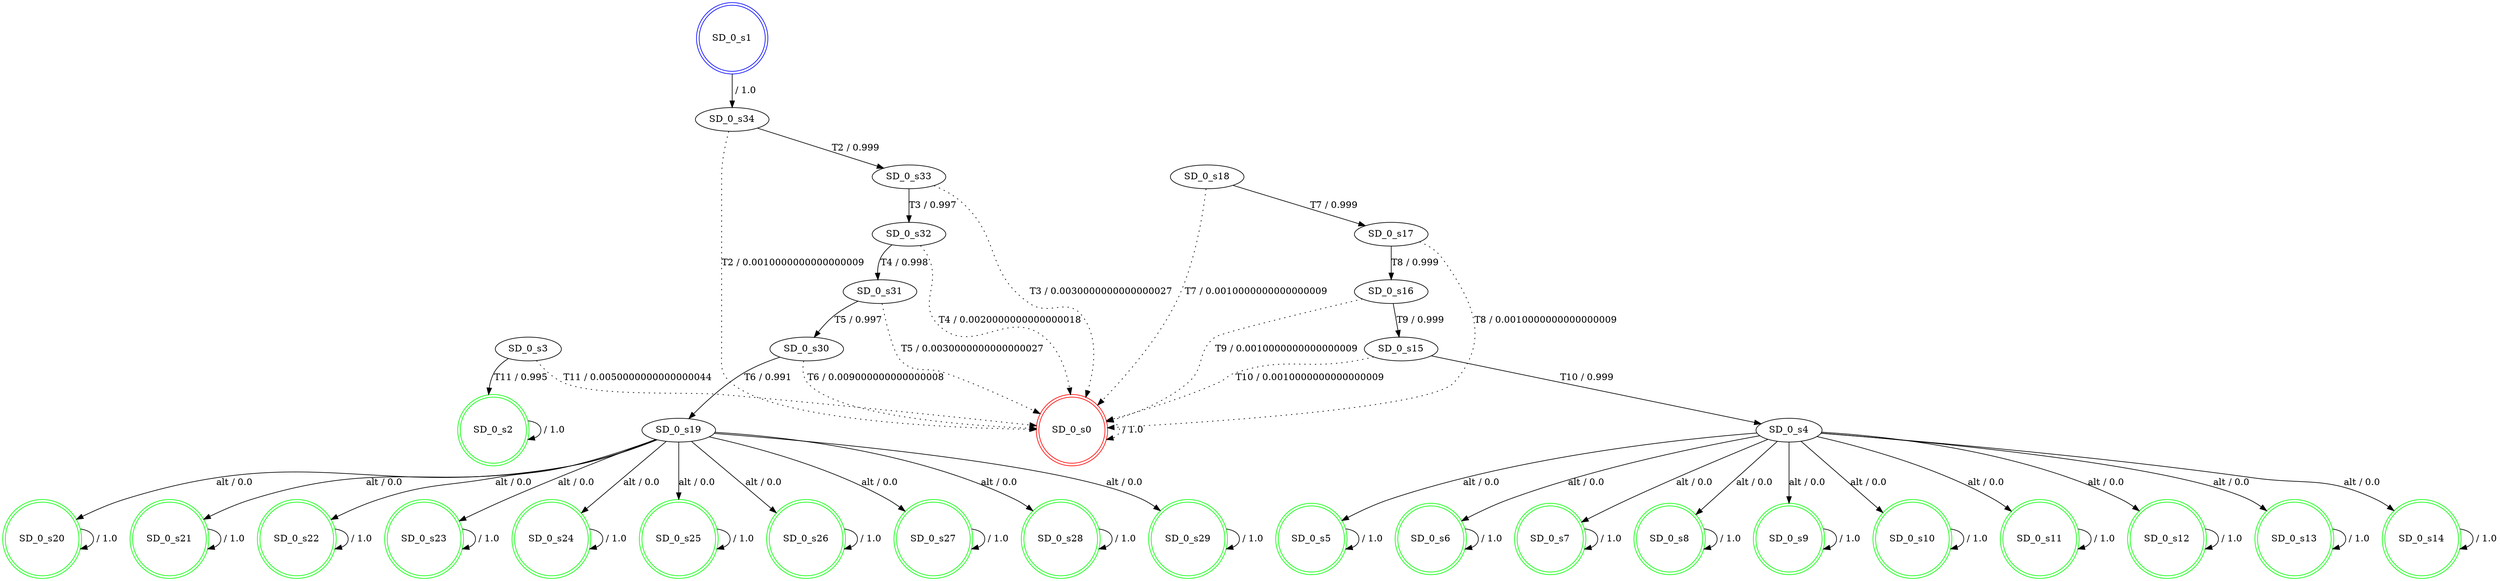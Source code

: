 digraph graphname {
SD_0_s0 [label="SD_0_s0",color=red,shape=doublecircle ];
SD_0_s1 [label="SD_0_s1",color=blue,shape=doublecircle ];
SD_0_s2 [label="SD_0_s2",color=green,shape=doublecircle ];
SD_0_s3 [label="SD_0_s3" ];
SD_0_s4 [label="SD_0_s4" ];
SD_0_s5 [label="SD_0_s5",color=green,shape=doublecircle ];
SD_0_s6 [label="SD_0_s6",color=green,shape=doublecircle ];
SD_0_s7 [label="SD_0_s7",color=green,shape=doublecircle ];
SD_0_s8 [label="SD_0_s8",color=green,shape=doublecircle ];
SD_0_s9 [label="SD_0_s9",color=green,shape=doublecircle ];
SD_0_s10 [label="SD_0_s10",color=green,shape=doublecircle ];
SD_0_s11 [label="SD_0_s11",color=green,shape=doublecircle ];
SD_0_s12 [label="SD_0_s12",color=green,shape=doublecircle ];
SD_0_s13 [label="SD_0_s13",color=green,shape=doublecircle ];
SD_0_s14 [label="SD_0_s14",color=green,shape=doublecircle ];
SD_0_s15 [label="SD_0_s15" ];
SD_0_s16 [label="SD_0_s16" ];
SD_0_s17 [label="SD_0_s17" ];
SD_0_s18 [label="SD_0_s18" ];
SD_0_s19 [label="SD_0_s19" ];
SD_0_s20 [label="SD_0_s20",color=green,shape=doublecircle ];
SD_0_s21 [label="SD_0_s21",color=green,shape=doublecircle ];
SD_0_s22 [label="SD_0_s22",color=green,shape=doublecircle ];
SD_0_s23 [label="SD_0_s23",color=green,shape=doublecircle ];
SD_0_s24 [label="SD_0_s24",color=green,shape=doublecircle ];
SD_0_s25 [label="SD_0_s25",color=green,shape=doublecircle ];
SD_0_s26 [label="SD_0_s26",color=green,shape=doublecircle ];
SD_0_s27 [label="SD_0_s27",color=green,shape=doublecircle ];
SD_0_s28 [label="SD_0_s28",color=green,shape=doublecircle ];
SD_0_s29 [label="SD_0_s29",color=green,shape=doublecircle ];
SD_0_s30 [label="SD_0_s30" ];
SD_0_s31 [label="SD_0_s31" ];
SD_0_s32 [label="SD_0_s32" ];
SD_0_s33 [label="SD_0_s33" ];
SD_0_s34 [label="SD_0_s34" ];
SD_0_s0 -> SD_0_s0 [label=" / 1.0", style=dotted];
SD_0_s1 -> SD_0_s34 [label=" / 1.0"];
SD_0_s2 -> SD_0_s2 [label=" / 1.0"];
SD_0_s3 -> SD_0_s2 [label="T11 / 0.995"];
SD_0_s3 -> SD_0_s0 [label="T11 / 0.0050000000000000044", style=dotted];
SD_0_s4 -> SD_0_s5 [label="alt / 0.0"];
SD_0_s4 -> SD_0_s6 [label="alt / 0.0"];
SD_0_s4 -> SD_0_s7 [label="alt / 0.0"];
SD_0_s4 -> SD_0_s8 [label="alt / 0.0"];
SD_0_s4 -> SD_0_s9 [label="alt / 0.0"];
SD_0_s4 -> SD_0_s10 [label="alt / 0.0"];
SD_0_s4 -> SD_0_s11 [label="alt / 0.0"];
SD_0_s4 -> SD_0_s12 [label="alt / 0.0"];
SD_0_s4 -> SD_0_s13 [label="alt / 0.0"];
SD_0_s4 -> SD_0_s14 [label="alt / 0.0"];
SD_0_s5 -> SD_0_s5 [label=" / 1.0"];
SD_0_s6 -> SD_0_s6 [label=" / 1.0"];
SD_0_s7 -> SD_0_s7 [label=" / 1.0"];
SD_0_s8 -> SD_0_s8 [label=" / 1.0"];
SD_0_s9 -> SD_0_s9 [label=" / 1.0"];
SD_0_s10 -> SD_0_s10 [label=" / 1.0"];
SD_0_s11 -> SD_0_s11 [label=" / 1.0"];
SD_0_s12 -> SD_0_s12 [label=" / 1.0"];
SD_0_s13 -> SD_0_s13 [label=" / 1.0"];
SD_0_s14 -> SD_0_s14 [label=" / 1.0"];
SD_0_s15 -> SD_0_s4 [label="T10 / 0.999"];
SD_0_s15 -> SD_0_s0 [label="T10 / 0.0010000000000000009", style=dotted];
SD_0_s16 -> SD_0_s15 [label="T9 / 0.999"];
SD_0_s16 -> SD_0_s0 [label="T9 / 0.0010000000000000009", style=dotted];
SD_0_s17 -> SD_0_s16 [label="T8 / 0.999"];
SD_0_s17 -> SD_0_s0 [label="T8 / 0.0010000000000000009", style=dotted];
SD_0_s18 -> SD_0_s17 [label="T7 / 0.999"];
SD_0_s18 -> SD_0_s0 [label="T7 / 0.0010000000000000009", style=dotted];
SD_0_s19 -> SD_0_s20 [label="alt / 0.0"];
SD_0_s19 -> SD_0_s21 [label="alt / 0.0"];
SD_0_s19 -> SD_0_s22 [label="alt / 0.0"];
SD_0_s19 -> SD_0_s23 [label="alt / 0.0"];
SD_0_s19 -> SD_0_s24 [label="alt / 0.0"];
SD_0_s19 -> SD_0_s25 [label="alt / 0.0"];
SD_0_s19 -> SD_0_s26 [label="alt / 0.0"];
SD_0_s19 -> SD_0_s27 [label="alt / 0.0"];
SD_0_s19 -> SD_0_s28 [label="alt / 0.0"];
SD_0_s19 -> SD_0_s29 [label="alt / 0.0"];
SD_0_s20 -> SD_0_s20 [label=" / 1.0"];
SD_0_s21 -> SD_0_s21 [label=" / 1.0"];
SD_0_s22 -> SD_0_s22 [label=" / 1.0"];
SD_0_s23 -> SD_0_s23 [label=" / 1.0"];
SD_0_s24 -> SD_0_s24 [label=" / 1.0"];
SD_0_s25 -> SD_0_s25 [label=" / 1.0"];
SD_0_s26 -> SD_0_s26 [label=" / 1.0"];
SD_0_s27 -> SD_0_s27 [label=" / 1.0"];
SD_0_s28 -> SD_0_s28 [label=" / 1.0"];
SD_0_s29 -> SD_0_s29 [label=" / 1.0"];
SD_0_s30 -> SD_0_s19 [label="T6 / 0.991"];
SD_0_s30 -> SD_0_s0 [label="T6 / 0.009000000000000008", style=dotted];
SD_0_s31 -> SD_0_s30 [label="T5 / 0.997"];
SD_0_s31 -> SD_0_s0 [label="T5 / 0.0030000000000000027", style=dotted];
SD_0_s32 -> SD_0_s31 [label="T4 / 0.998"];
SD_0_s32 -> SD_0_s0 [label="T4 / 0.0020000000000000018", style=dotted];
SD_0_s33 -> SD_0_s32 [label="T3 / 0.997"];
SD_0_s33 -> SD_0_s0 [label="T3 / 0.0030000000000000027", style=dotted];
SD_0_s34 -> SD_0_s33 [label="T2 / 0.999"];
SD_0_s34 -> SD_0_s0 [label="T2 / 0.0010000000000000009", style=dotted];
}